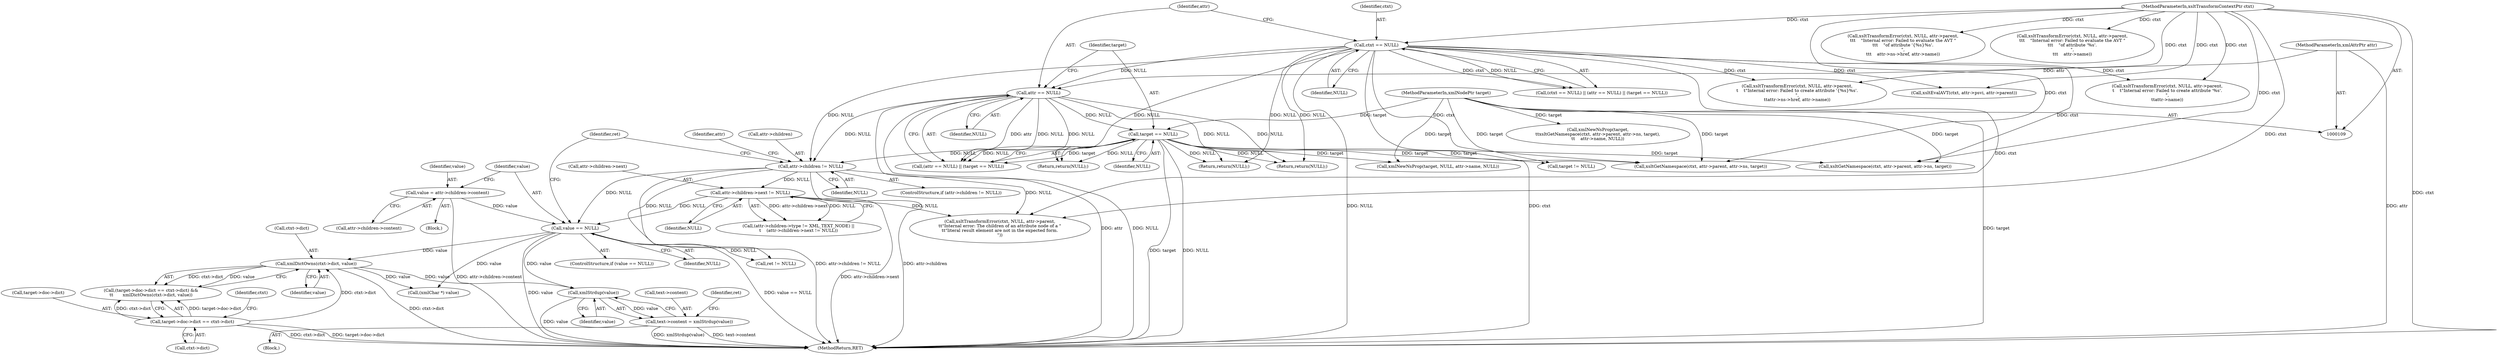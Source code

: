 digraph "0_Chrome_2de493f4a1d48952e09230a0c32ccbd45db973b2_0@pointer" {
"1000477" [label="(Call,xmlStrdup(value))"];
"1000187" [label="(Call,value == NULL)"];
"1000179" [label="(Call,value = attr->children->content)"];
"1000162" [label="(Call,attr->children->next != NULL)"];
"1000147" [label="(Call,attr->children != NULL)"];
"1000125" [label="(Call,target == NULL)"];
"1000111" [label="(MethodParameterIn,xmlNodePtr target)"];
"1000122" [label="(Call,attr == NULL)"];
"1000112" [label="(MethodParameterIn,xmlAttrPtr attr)"];
"1000118" [label="(Call,ctxt == NULL)"];
"1000110" [label="(MethodParameterIn,xsltTransformContextPtr ctxt)"];
"1000458" [label="(Call,xmlDictOwns(ctxt->dict, value))"];
"1000449" [label="(Call,target->doc->dict == ctxt->dict)"];
"1000473" [label="(Call,text->content = xmlStrdup(value))"];
"1000307" [label="(Call,xmlNewNsProp(target,\n\t\txsltGetNamespace(ctxt, attr->parent, attr->ns, target),\n\t\t    attr->name, NULL))"];
"1000189" [label="(Identifier,NULL)"];
"1000111" [label="(MethodParameterIn,xmlNodePtr target)"];
"1000439" [label="(Call,target != NULL)"];
"1000117" [label="(Call,(ctxt == NULL) || (attr == NULL) || (target == NULL))"];
"1000125" [label="(Call,target == NULL)"];
"1000455" [label="(Call,ctxt->dict)"];
"1000515" [label="(MethodReturn,RET)"];
"1000477" [label="(Call,xmlStrdup(value))"];
"1000486" [label="(Call,xsltTransformError(ctxt, NULL, attr->parent,\n\t    \t\"Internal error: Failed to create attribute '{%s}%s'.\n\",\n\t\tattr->ns->href, attr->name))"];
"1000170" [label="(Call,xsltTransformError(ctxt, NULL, attr->parent,\n\t\t\"Internal error: The children of an attribute node of a \"\n\t\t\"literal result element are not in the expected form.\n\"))"];
"1000179" [label="(Call,value = attr->children->content)"];
"1000163" [label="(Call,attr->children->next)"];
"1000151" [label="(Identifier,NULL)"];
"1000197" [label="(Call,ret != NULL)"];
"1000288" [label="(Call,xsltGetNamespace(ctxt, attr->parent, attr->ns, target))"];
"1000478" [label="(Identifier,value)"];
"1000136" [label="(Return,return(NULL);)"];
"1000120" [label="(Identifier,NULL)"];
"1000110" [label="(MethodParameterIn,xsltTransformContextPtr ctxt)"];
"1000180" [label="(Identifier,value)"];
"1000144" [label="(Return,return(NULL);)"];
"1000449" [label="(Call,target->doc->dict == ctxt->dict)"];
"1000325" [label="(Call,xmlNewNsProp(target, NULL, attr->name, NULL))"];
"1000127" [label="(Identifier,NULL)"];
"1000380" [label="(Call,xsltEvalAVT(ctxt, attr->psvi, attr->parent))"];
"1000119" [label="(Identifier,ctxt)"];
"1000124" [label="(Identifier,NULL)"];
"1000118" [label="(Call,ctxt == NULL)"];
"1000514" [label="(Identifier,ret)"];
"1000123" [label="(Identifier,attr)"];
"1000186" [label="(ControlStructure,if (value == NULL))"];
"1000147" [label="(Call,attr->children != NULL)"];
"1000168" [label="(Identifier,NULL)"];
"1000187" [label="(Call,value == NULL)"];
"1000152" [label="(Block,)"];
"1000398" [label="(Call,xsltTransformError(ctxt, NULL, attr->parent,\n\t\t\t    \"Internal error: Failed to evaluate the AVT \"\n\t\t\t    \"of attribute '{%s}%s'.\n\",\n\t\t\t    attr->ns->href, attr->name))"];
"1000459" [label="(Call,ctxt->dict)"];
"1000112" [label="(MethodParameterIn,xmlAttrPtr attr)"];
"1000450" [label="(Call,target->doc->dict)"];
"1000128" [label="(Return,return(NULL);)"];
"1000192" [label="(Identifier,ret)"];
"1000158" [label="(Identifier,attr)"];
"1000415" [label="(Call,xsltTransformError(ctxt, NULL, attr->parent,\n\t\t\t    \"Internal error: Failed to evaluate the AVT \"\n\t\t\t    \"of attribute '%s'.\n\",\n\t\t\t    attr->name))"];
"1000472" [label="(Block,)"];
"1000458" [label="(Call,xmlDictOwns(ctxt->dict, value))"];
"1000181" [label="(Call,attr->children->content)"];
"1000462" [label="(Identifier,value)"];
"1000148" [label="(Call,attr->children)"];
"1000122" [label="(Call,attr == NULL)"];
"1000154" [label="(Call,(attr->children->type != XML_TEXT_NODE) ||\n\t    (attr->children->next != NULL))"];
"1000162" [label="(Call,attr->children->next != NULL)"];
"1000473" [label="(Call,text->content = xmlStrdup(value))"];
"1000503" [label="(Call,xsltTransformError(ctxt, NULL, attr->parent,\n\t    \t\"Internal error: Failed to create attribute '%s'.\n\",\n\t\tattr->name))"];
"1000460" [label="(Identifier,ctxt)"];
"1000468" [label="(Call,(xmlChar *) value)"];
"1000146" [label="(ControlStructure,if (attr->children != NULL))"];
"1000126" [label="(Identifier,target)"];
"1000309" [label="(Call,xsltGetNamespace(ctxt, attr->parent, attr->ns, target))"];
"1000474" [label="(Call,text->content)"];
"1000448" [label="(Call,(target->doc->dict == ctxt->dict) &&\n\t\t       xmlDictOwns(ctxt->dict, value))"];
"1000121" [label="(Call,(attr == NULL) || (target == NULL))"];
"1000188" [label="(Identifier,value)"];
"1000477" -> "1000473"  [label="AST: "];
"1000477" -> "1000478"  [label="CFG: "];
"1000478" -> "1000477"  [label="AST: "];
"1000473" -> "1000477"  [label="CFG: "];
"1000477" -> "1000515"  [label="DDG: value"];
"1000477" -> "1000473"  [label="DDG: value"];
"1000187" -> "1000477"  [label="DDG: value"];
"1000458" -> "1000477"  [label="DDG: value"];
"1000187" -> "1000186"  [label="AST: "];
"1000187" -> "1000189"  [label="CFG: "];
"1000188" -> "1000187"  [label="AST: "];
"1000189" -> "1000187"  [label="AST: "];
"1000192" -> "1000187"  [label="CFG: "];
"1000187" -> "1000515"  [label="DDG: value"];
"1000187" -> "1000515"  [label="DDG: value == NULL"];
"1000179" -> "1000187"  [label="DDG: value"];
"1000162" -> "1000187"  [label="DDG: NULL"];
"1000147" -> "1000187"  [label="DDG: NULL"];
"1000187" -> "1000197"  [label="DDG: NULL"];
"1000187" -> "1000458"  [label="DDG: value"];
"1000187" -> "1000468"  [label="DDG: value"];
"1000179" -> "1000152"  [label="AST: "];
"1000179" -> "1000181"  [label="CFG: "];
"1000180" -> "1000179"  [label="AST: "];
"1000181" -> "1000179"  [label="AST: "];
"1000188" -> "1000179"  [label="CFG: "];
"1000179" -> "1000515"  [label="DDG: attr->children->content"];
"1000162" -> "1000154"  [label="AST: "];
"1000162" -> "1000168"  [label="CFG: "];
"1000163" -> "1000162"  [label="AST: "];
"1000168" -> "1000162"  [label="AST: "];
"1000154" -> "1000162"  [label="CFG: "];
"1000162" -> "1000515"  [label="DDG: attr->children->next"];
"1000162" -> "1000154"  [label="DDG: attr->children->next"];
"1000162" -> "1000154"  [label="DDG: NULL"];
"1000147" -> "1000162"  [label="DDG: NULL"];
"1000162" -> "1000170"  [label="DDG: NULL"];
"1000147" -> "1000146"  [label="AST: "];
"1000147" -> "1000151"  [label="CFG: "];
"1000148" -> "1000147"  [label="AST: "];
"1000151" -> "1000147"  [label="AST: "];
"1000158" -> "1000147"  [label="CFG: "];
"1000192" -> "1000147"  [label="CFG: "];
"1000147" -> "1000515"  [label="DDG: attr->children"];
"1000147" -> "1000515"  [label="DDG: attr->children != NULL"];
"1000125" -> "1000147"  [label="DDG: NULL"];
"1000118" -> "1000147"  [label="DDG: NULL"];
"1000122" -> "1000147"  [label="DDG: NULL"];
"1000147" -> "1000170"  [label="DDG: NULL"];
"1000147" -> "1000197"  [label="DDG: NULL"];
"1000125" -> "1000121"  [label="AST: "];
"1000125" -> "1000127"  [label="CFG: "];
"1000126" -> "1000125"  [label="AST: "];
"1000127" -> "1000125"  [label="AST: "];
"1000121" -> "1000125"  [label="CFG: "];
"1000125" -> "1000515"  [label="DDG: target"];
"1000125" -> "1000515"  [label="DDG: NULL"];
"1000125" -> "1000121"  [label="DDG: target"];
"1000125" -> "1000121"  [label="DDG: NULL"];
"1000111" -> "1000125"  [label="DDG: target"];
"1000122" -> "1000125"  [label="DDG: NULL"];
"1000125" -> "1000128"  [label="DDG: NULL"];
"1000125" -> "1000136"  [label="DDG: NULL"];
"1000125" -> "1000144"  [label="DDG: NULL"];
"1000125" -> "1000288"  [label="DDG: target"];
"1000125" -> "1000309"  [label="DDG: target"];
"1000125" -> "1000325"  [label="DDG: target"];
"1000125" -> "1000439"  [label="DDG: target"];
"1000111" -> "1000109"  [label="AST: "];
"1000111" -> "1000515"  [label="DDG: target"];
"1000111" -> "1000288"  [label="DDG: target"];
"1000111" -> "1000307"  [label="DDG: target"];
"1000111" -> "1000309"  [label="DDG: target"];
"1000111" -> "1000325"  [label="DDG: target"];
"1000111" -> "1000439"  [label="DDG: target"];
"1000122" -> "1000121"  [label="AST: "];
"1000122" -> "1000124"  [label="CFG: "];
"1000123" -> "1000122"  [label="AST: "];
"1000124" -> "1000122"  [label="AST: "];
"1000126" -> "1000122"  [label="CFG: "];
"1000121" -> "1000122"  [label="CFG: "];
"1000122" -> "1000515"  [label="DDG: attr"];
"1000122" -> "1000515"  [label="DDG: NULL"];
"1000122" -> "1000121"  [label="DDG: attr"];
"1000122" -> "1000121"  [label="DDG: NULL"];
"1000112" -> "1000122"  [label="DDG: attr"];
"1000118" -> "1000122"  [label="DDG: NULL"];
"1000122" -> "1000128"  [label="DDG: NULL"];
"1000122" -> "1000136"  [label="DDG: NULL"];
"1000122" -> "1000144"  [label="DDG: NULL"];
"1000112" -> "1000109"  [label="AST: "];
"1000112" -> "1000515"  [label="DDG: attr"];
"1000118" -> "1000117"  [label="AST: "];
"1000118" -> "1000120"  [label="CFG: "];
"1000119" -> "1000118"  [label="AST: "];
"1000120" -> "1000118"  [label="AST: "];
"1000123" -> "1000118"  [label="CFG: "];
"1000117" -> "1000118"  [label="CFG: "];
"1000118" -> "1000515"  [label="DDG: NULL"];
"1000118" -> "1000515"  [label="DDG: ctxt"];
"1000118" -> "1000117"  [label="DDG: ctxt"];
"1000118" -> "1000117"  [label="DDG: NULL"];
"1000110" -> "1000118"  [label="DDG: ctxt"];
"1000118" -> "1000128"  [label="DDG: NULL"];
"1000118" -> "1000136"  [label="DDG: NULL"];
"1000118" -> "1000144"  [label="DDG: NULL"];
"1000118" -> "1000170"  [label="DDG: ctxt"];
"1000118" -> "1000288"  [label="DDG: ctxt"];
"1000118" -> "1000309"  [label="DDG: ctxt"];
"1000118" -> "1000380"  [label="DDG: ctxt"];
"1000118" -> "1000486"  [label="DDG: ctxt"];
"1000118" -> "1000503"  [label="DDG: ctxt"];
"1000110" -> "1000109"  [label="AST: "];
"1000110" -> "1000515"  [label="DDG: ctxt"];
"1000110" -> "1000170"  [label="DDG: ctxt"];
"1000110" -> "1000288"  [label="DDG: ctxt"];
"1000110" -> "1000309"  [label="DDG: ctxt"];
"1000110" -> "1000380"  [label="DDG: ctxt"];
"1000110" -> "1000398"  [label="DDG: ctxt"];
"1000110" -> "1000415"  [label="DDG: ctxt"];
"1000110" -> "1000486"  [label="DDG: ctxt"];
"1000110" -> "1000503"  [label="DDG: ctxt"];
"1000458" -> "1000448"  [label="AST: "];
"1000458" -> "1000462"  [label="CFG: "];
"1000459" -> "1000458"  [label="AST: "];
"1000462" -> "1000458"  [label="AST: "];
"1000448" -> "1000458"  [label="CFG: "];
"1000458" -> "1000515"  [label="DDG: ctxt->dict"];
"1000458" -> "1000448"  [label="DDG: ctxt->dict"];
"1000458" -> "1000448"  [label="DDG: value"];
"1000449" -> "1000458"  [label="DDG: ctxt->dict"];
"1000458" -> "1000468"  [label="DDG: value"];
"1000449" -> "1000448"  [label="AST: "];
"1000449" -> "1000455"  [label="CFG: "];
"1000450" -> "1000449"  [label="AST: "];
"1000455" -> "1000449"  [label="AST: "];
"1000460" -> "1000449"  [label="CFG: "];
"1000448" -> "1000449"  [label="CFG: "];
"1000449" -> "1000515"  [label="DDG: ctxt->dict"];
"1000449" -> "1000515"  [label="DDG: target->doc->dict"];
"1000449" -> "1000448"  [label="DDG: target->doc->dict"];
"1000449" -> "1000448"  [label="DDG: ctxt->dict"];
"1000473" -> "1000472"  [label="AST: "];
"1000474" -> "1000473"  [label="AST: "];
"1000514" -> "1000473"  [label="CFG: "];
"1000473" -> "1000515"  [label="DDG: text->content"];
"1000473" -> "1000515"  [label="DDG: xmlStrdup(value)"];
}

